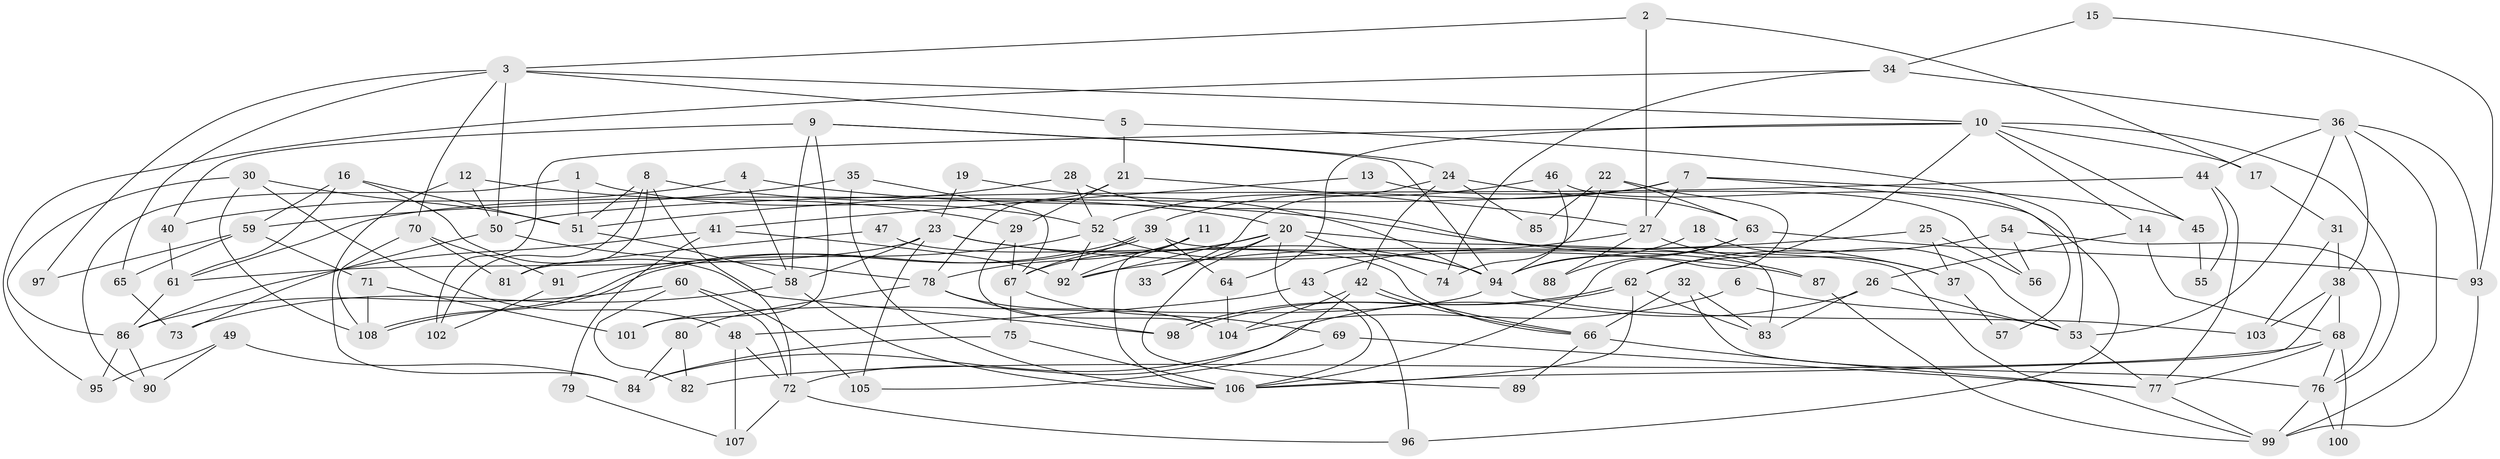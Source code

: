 // Generated by graph-tools (version 1.1) at 2025/26/03/09/25 03:26:21]
// undirected, 108 vertices, 216 edges
graph export_dot {
graph [start="1"]
  node [color=gray90,style=filled];
  1;
  2;
  3;
  4;
  5;
  6;
  7;
  8;
  9;
  10;
  11;
  12;
  13;
  14;
  15;
  16;
  17;
  18;
  19;
  20;
  21;
  22;
  23;
  24;
  25;
  26;
  27;
  28;
  29;
  30;
  31;
  32;
  33;
  34;
  35;
  36;
  37;
  38;
  39;
  40;
  41;
  42;
  43;
  44;
  45;
  46;
  47;
  48;
  49;
  50;
  51;
  52;
  53;
  54;
  55;
  56;
  57;
  58;
  59;
  60;
  61;
  62;
  63;
  64;
  65;
  66;
  67;
  68;
  69;
  70;
  71;
  72;
  73;
  74;
  75;
  76;
  77;
  78;
  79;
  80;
  81;
  82;
  83;
  84;
  85;
  86;
  87;
  88;
  89;
  90;
  91;
  92;
  93;
  94;
  95;
  96;
  97;
  98;
  99;
  100;
  101;
  102;
  103;
  104;
  105;
  106;
  107;
  108;
  1 -- 52;
  1 -- 51;
  1 -- 90;
  2 -- 3;
  2 -- 17;
  2 -- 27;
  3 -- 10;
  3 -- 5;
  3 -- 50;
  3 -- 65;
  3 -- 70;
  3 -- 97;
  4 -- 58;
  4 -- 40;
  4 -- 37;
  5 -- 21;
  5 -- 53;
  6 -- 53;
  6 -- 104;
  7 -- 27;
  7 -- 39;
  7 -- 45;
  7 -- 57;
  7 -- 61;
  8 -- 20;
  8 -- 51;
  8 -- 72;
  8 -- 81;
  8 -- 102;
  9 -- 58;
  9 -- 24;
  9 -- 40;
  9 -- 94;
  9 -- 101;
  10 -- 62;
  10 -- 64;
  10 -- 14;
  10 -- 17;
  10 -- 45;
  10 -- 76;
  10 -- 102;
  11 -- 92;
  11 -- 106;
  11 -- 78;
  12 -- 29;
  12 -- 84;
  12 -- 50;
  13 -- 41;
  13 -- 56;
  14 -- 26;
  14 -- 68;
  15 -- 34;
  15 -- 93;
  16 -- 98;
  16 -- 61;
  16 -- 51;
  16 -- 59;
  17 -- 31;
  18 -- 94;
  18 -- 53;
  19 -- 94;
  19 -- 23;
  20 -- 67;
  20 -- 106;
  20 -- 33;
  20 -- 74;
  20 -- 83;
  20 -- 89;
  20 -- 92;
  21 -- 78;
  21 -- 29;
  21 -- 27;
  22 -- 63;
  22 -- 106;
  22 -- 74;
  22 -- 85;
  23 -- 94;
  23 -- 58;
  23 -- 61;
  23 -- 87;
  23 -- 105;
  24 -- 63;
  24 -- 42;
  24 -- 33;
  24 -- 85;
  25 -- 92;
  25 -- 37;
  25 -- 56;
  26 -- 84;
  26 -- 83;
  26 -- 53;
  27 -- 37;
  27 -- 43;
  27 -- 88;
  28 -- 87;
  28 -- 52;
  28 -- 51;
  29 -- 67;
  29 -- 104;
  30 -- 51;
  30 -- 86;
  30 -- 48;
  30 -- 108;
  31 -- 38;
  31 -- 103;
  32 -- 76;
  32 -- 66;
  32 -- 83;
  34 -- 36;
  34 -- 74;
  34 -- 95;
  35 -- 106;
  35 -- 67;
  35 -- 59;
  36 -- 44;
  36 -- 53;
  36 -- 38;
  36 -- 93;
  36 -- 99;
  37 -- 57;
  38 -- 106;
  38 -- 68;
  38 -- 103;
  39 -- 108;
  39 -- 108;
  39 -- 99;
  39 -- 64;
  39 -- 67;
  40 -- 61;
  41 -- 92;
  41 -- 86;
  41 -- 79;
  42 -- 66;
  42 -- 66;
  42 -- 72;
  42 -- 104;
  43 -- 48;
  43 -- 96;
  44 -- 50;
  44 -- 77;
  44 -- 55;
  45 -- 55;
  46 -- 52;
  46 -- 94;
  46 -- 96;
  47 -- 81;
  47 -- 66;
  48 -- 72;
  48 -- 107;
  49 -- 95;
  49 -- 90;
  49 -- 84;
  50 -- 73;
  50 -- 78;
  51 -- 58;
  52 -- 94;
  52 -- 91;
  52 -- 92;
  53 -- 77;
  54 -- 62;
  54 -- 76;
  54 -- 56;
  58 -- 73;
  58 -- 106;
  59 -- 65;
  59 -- 71;
  59 -- 97;
  60 -- 72;
  60 -- 105;
  60 -- 82;
  60 -- 86;
  61 -- 86;
  62 -- 98;
  62 -- 98;
  62 -- 83;
  62 -- 106;
  63 -- 94;
  63 -- 93;
  63 -- 88;
  64 -- 104;
  65 -- 73;
  66 -- 77;
  66 -- 89;
  67 -- 75;
  67 -- 69;
  68 -- 76;
  68 -- 77;
  68 -- 82;
  68 -- 100;
  69 -- 77;
  69 -- 105;
  70 -- 108;
  70 -- 81;
  70 -- 91;
  71 -- 108;
  71 -- 101;
  72 -- 96;
  72 -- 107;
  75 -- 84;
  75 -- 106;
  76 -- 99;
  76 -- 100;
  77 -- 99;
  78 -- 80;
  78 -- 98;
  78 -- 104;
  79 -- 107;
  80 -- 82;
  80 -- 84;
  86 -- 90;
  86 -- 95;
  87 -- 99;
  91 -- 102;
  93 -- 99;
  94 -- 101;
  94 -- 103;
}
